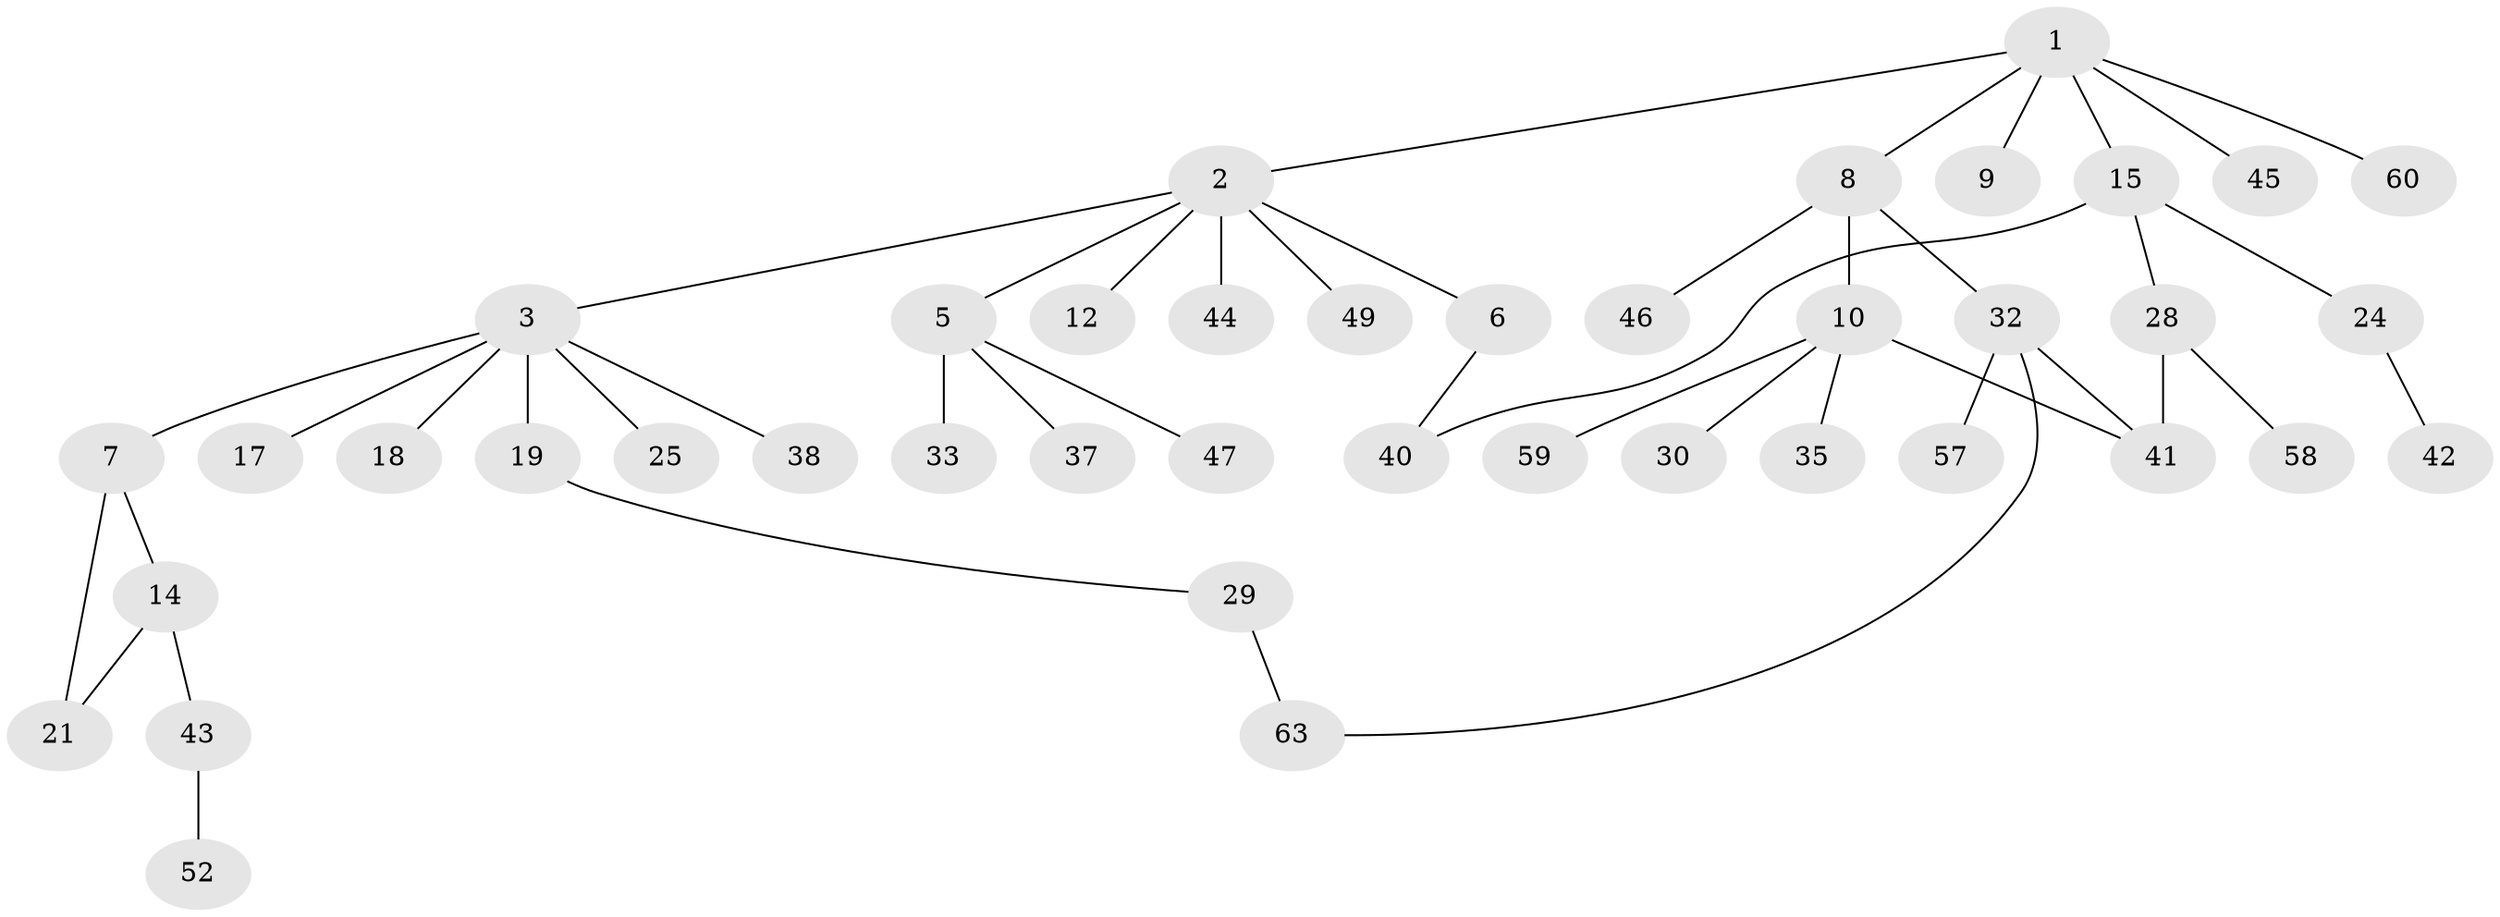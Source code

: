 // original degree distribution, {4: 0.125, 5: 0.0625, 3: 0.109375, 2: 0.28125, 1: 0.421875}
// Generated by graph-tools (version 1.1) at 2025/41/03/06/25 10:41:25]
// undirected, 41 vertices, 45 edges
graph export_dot {
graph [start="1"]
  node [color=gray90,style=filled];
  1 [super="+11"];
  2 [super="+4"];
  3 [super="+13"];
  5 [super="+55"];
  6 [super="+16"];
  7 [super="+31"];
  8 [super="+20"];
  9 [super="+27"];
  10 [super="+26"];
  12 [super="+22"];
  14 [super="+48"];
  15 [super="+34"];
  17;
  18 [super="+54"];
  19 [super="+23"];
  21;
  24;
  25 [super="+39"];
  28;
  29 [super="+36"];
  30;
  32 [super="+56"];
  33;
  35;
  37 [super="+50"];
  38;
  40;
  41 [super="+64"];
  42;
  43 [super="+51"];
  44 [super="+53"];
  45;
  46 [super="+62"];
  47 [super="+61"];
  49;
  52;
  57;
  58;
  59;
  60;
  63;
  1 -- 2;
  1 -- 8;
  1 -- 9;
  1 -- 60;
  1 -- 45;
  1 -- 15;
  2 -- 3;
  2 -- 12;
  2 -- 49;
  2 -- 5;
  2 -- 6;
  2 -- 44;
  3 -- 7;
  3 -- 18;
  3 -- 25;
  3 -- 19;
  3 -- 17;
  3 -- 38;
  5 -- 33;
  5 -- 37;
  5 -- 47;
  6 -- 40;
  7 -- 14;
  7 -- 21;
  8 -- 10;
  8 -- 32;
  8 -- 46;
  10 -- 59;
  10 -- 35;
  10 -- 30;
  10 -- 41;
  14 -- 21;
  14 -- 43;
  15 -- 24;
  15 -- 28;
  15 -- 40;
  19 -- 29;
  24 -- 42;
  28 -- 41;
  28 -- 58;
  29 -- 63;
  32 -- 57;
  32 -- 63;
  32 -- 41;
  43 -- 52;
}
